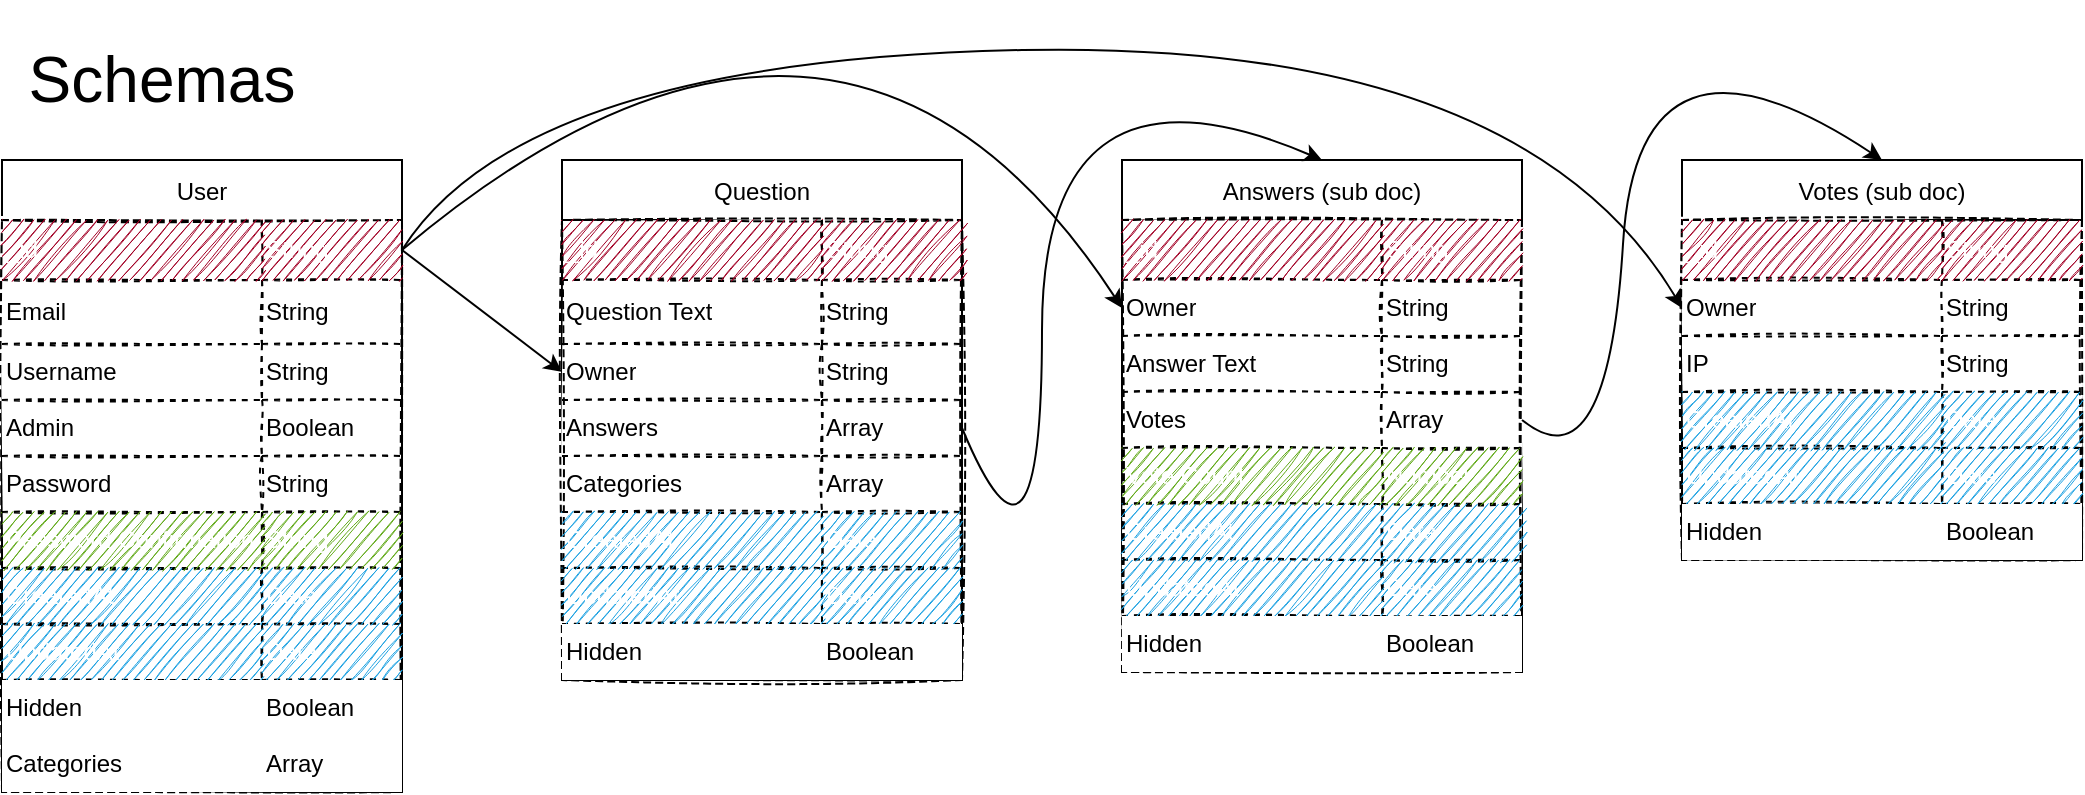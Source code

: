 <mxfile>
    <diagram id="OBr6cDBVOU-OUtQsWPw7" name="Page-1">
        <mxGraphModel dx="888" dy="507" grid="0" gridSize="10" guides="1" tooltips="1" connect="1" arrows="1" fold="1" page="0" pageScale="1" pageWidth="827" pageHeight="1169" math="0" shadow="0">
            <root>
                <mxCell id="0"/>
                <mxCell id="1" parent="0"/>
                <mxCell id="21" value="Schemas" style="text;html=1;strokeColor=none;fillColor=none;align=center;verticalAlign=middle;whiteSpace=wrap;rounded=0;shadow=0;glass=0;dashed=1;sketch=1;fontSize=32;" parent="1" vertex="1">
                    <mxGeometry width="160" height="80" as="geometry"/>
                </mxCell>
                <mxCell id="46" value="User" style="swimlane;fontStyle=0;childLayout=stackLayout;horizontal=1;startSize=30;horizontalStack=0;resizeParent=1;resizeParentMax=0;resizeLast=0;collapsible=1;marginBottom=0;" parent="1" vertex="1">
                    <mxGeometry y="80" width="200" height="316" as="geometry">
                        <mxRectangle y="80" width="60" height="30" as="alternateBounds"/>
                    </mxGeometry>
                </mxCell>
                <mxCell id="54" value="" style="shape=table;html=1;whiteSpace=wrap;startSize=0;container=1;collapsible=0;childLayout=tableLayout;rounded=0;shadow=0;glass=0;dashed=1;sketch=1;fontSize=20;align=left;" parent="46" vertex="1">
                    <mxGeometry y="30" width="200" height="286" as="geometry"/>
                </mxCell>
                <mxCell id="55" value="" style="shape=partialRectangle;html=1;whiteSpace=wrap;collapsible=0;dropTarget=0;pointerEvents=0;fillColor=none;top=0;left=0;bottom=0;right=0;points=[[0,0.5],[1,0.5]];portConstraint=eastwest;rounded=0;shadow=0;glass=0;dashed=1;sketch=1;fontSize=20;" parent="54" vertex="1">
                    <mxGeometry width="200" height="30" as="geometry"/>
                </mxCell>
                <mxCell id="56" value="_id" style="shape=partialRectangle;html=1;whiteSpace=wrap;connectable=0;fillColor=#a20025;top=0;left=0;bottom=0;right=0;overflow=hidden;pointerEvents=1;rounded=0;shadow=0;glass=0;dashed=1;sketch=1;fontSize=12;align=left;fontColor=#ffffff;strokeColor=#6F0000;" parent="55" vertex="1">
                    <mxGeometry width="130" height="30" as="geometry">
                        <mxRectangle width="130" height="30" as="alternateBounds"/>
                    </mxGeometry>
                </mxCell>
                <mxCell id="57" value="String" style="shape=partialRectangle;html=1;whiteSpace=wrap;connectable=0;fillColor=#a20025;top=0;left=0;bottom=0;right=0;overflow=hidden;pointerEvents=1;rounded=0;shadow=0;glass=0;dashed=1;sketch=1;fontSize=12;align=left;fontColor=#ffffff;strokeColor=#6F0000;" parent="55" vertex="1">
                    <mxGeometry x="130" width="70" height="30" as="geometry">
                        <mxRectangle width="70" height="30" as="alternateBounds"/>
                    </mxGeometry>
                </mxCell>
                <mxCell id="59" value="" style="shape=partialRectangle;html=1;whiteSpace=wrap;collapsible=0;dropTarget=0;pointerEvents=0;fillColor=none;top=0;left=0;bottom=0;right=0;points=[[0,0.5],[1,0.5]];portConstraint=eastwest;rounded=0;shadow=0;glass=0;dashed=1;sketch=1;fontSize=20;" parent="54" vertex="1">
                    <mxGeometry y="30" width="200" height="32" as="geometry"/>
                </mxCell>
                <mxCell id="60" value="Email" style="shape=partialRectangle;html=1;whiteSpace=wrap;connectable=0;fillColor=none;top=0;left=0;bottom=0;right=0;overflow=hidden;pointerEvents=1;rounded=0;shadow=0;glass=0;dashed=1;sketch=1;fontSize=12;align=left;" parent="59" vertex="1">
                    <mxGeometry width="130" height="32" as="geometry">
                        <mxRectangle width="130" height="32" as="alternateBounds"/>
                    </mxGeometry>
                </mxCell>
                <mxCell id="61" value="String" style="shape=partialRectangle;html=1;whiteSpace=wrap;connectable=0;fillColor=none;top=0;left=0;bottom=0;right=0;overflow=hidden;pointerEvents=1;rounded=0;shadow=0;glass=0;dashed=1;sketch=1;fontSize=12;align=left;" parent="59" vertex="1">
                    <mxGeometry x="130" width="70" height="32" as="geometry">
                        <mxRectangle width="70" height="32" as="alternateBounds"/>
                    </mxGeometry>
                </mxCell>
                <mxCell id="63" value="" style="shape=partialRectangle;html=1;whiteSpace=wrap;collapsible=0;dropTarget=0;pointerEvents=0;fillColor=none;top=0;left=0;bottom=0;right=0;points=[[0,0.5],[1,0.5]];portConstraint=eastwest;rounded=0;shadow=0;glass=0;dashed=1;sketch=1;fontSize=20;" parent="54" vertex="1">
                    <mxGeometry y="62" width="200" height="28" as="geometry"/>
                </mxCell>
                <mxCell id="64" value="Username" style="shape=partialRectangle;html=1;whiteSpace=wrap;connectable=0;fillColor=none;top=0;left=0;bottom=0;right=0;overflow=hidden;pointerEvents=1;rounded=0;shadow=0;glass=0;dashed=1;sketch=1;fontSize=12;align=left;" parent="63" vertex="1">
                    <mxGeometry width="130" height="28" as="geometry">
                        <mxRectangle width="130" height="28" as="alternateBounds"/>
                    </mxGeometry>
                </mxCell>
                <mxCell id="65" value="String" style="shape=partialRectangle;html=1;whiteSpace=wrap;connectable=0;fillColor=none;top=0;left=0;bottom=0;right=0;overflow=hidden;pointerEvents=1;rounded=0;shadow=0;glass=0;dashed=1;sketch=1;fontSize=12;align=left;" parent="63" vertex="1">
                    <mxGeometry x="130" width="70" height="28" as="geometry">
                        <mxRectangle width="70" height="28" as="alternateBounds"/>
                    </mxGeometry>
                </mxCell>
                <mxCell id="205" style="shape=partialRectangle;html=1;whiteSpace=wrap;collapsible=0;dropTarget=0;pointerEvents=0;fillColor=none;top=0;left=0;bottom=0;right=0;points=[[0,0.5],[1,0.5]];portConstraint=eastwest;rounded=0;shadow=0;glass=0;dashed=1;sketch=1;fontSize=20;" vertex="1" parent="54">
                    <mxGeometry y="90" width="200" height="28" as="geometry"/>
                </mxCell>
                <mxCell id="206" value="Admin" style="shape=partialRectangle;html=1;whiteSpace=wrap;connectable=0;fillColor=none;top=0;left=0;bottom=0;right=0;overflow=hidden;pointerEvents=1;rounded=0;shadow=0;glass=0;dashed=1;sketch=1;fontSize=12;align=left;" vertex="1" parent="205">
                    <mxGeometry width="130" height="28" as="geometry">
                        <mxRectangle width="130" height="28" as="alternateBounds"/>
                    </mxGeometry>
                </mxCell>
                <mxCell id="207" value="Boolean" style="shape=partialRectangle;html=1;whiteSpace=wrap;connectable=0;fillColor=none;top=0;left=0;bottom=0;right=0;overflow=hidden;pointerEvents=1;rounded=0;shadow=0;glass=0;dashed=1;sketch=1;fontSize=12;align=left;" vertex="1" parent="205">
                    <mxGeometry x="130" width="70" height="28" as="geometry">
                        <mxRectangle width="70" height="28" as="alternateBounds"/>
                    </mxGeometry>
                </mxCell>
                <mxCell id="99" style="shape=partialRectangle;html=1;whiteSpace=wrap;collapsible=0;dropTarget=0;pointerEvents=0;fillColor=none;top=0;left=0;bottom=0;right=0;points=[[0,0.5],[1,0.5]];portConstraint=eastwest;rounded=0;shadow=0;glass=0;dashed=1;sketch=1;fontSize=20;" parent="54" vertex="1">
                    <mxGeometry y="118" width="200" height="28" as="geometry"/>
                </mxCell>
                <mxCell id="100" value="Password" style="shape=partialRectangle;html=1;whiteSpace=wrap;connectable=0;fillColor=none;top=0;left=0;bottom=0;right=0;overflow=hidden;pointerEvents=1;rounded=0;shadow=0;glass=0;dashed=1;sketch=1;fontSize=12;align=left;" parent="99" vertex="1">
                    <mxGeometry width="130" height="28" as="geometry">
                        <mxRectangle width="130" height="28" as="alternateBounds"/>
                    </mxGeometry>
                </mxCell>
                <mxCell id="101" value="String" style="shape=partialRectangle;html=1;whiteSpace=wrap;connectable=0;fillColor=none;top=0;left=0;bottom=0;right=0;overflow=hidden;pointerEvents=1;rounded=0;shadow=0;glass=0;dashed=1;sketch=1;fontSize=12;align=left;" parent="99" vertex="1">
                    <mxGeometry x="130" width="70" height="28" as="geometry">
                        <mxRectangle width="70" height="28" as="alternateBounds"/>
                    </mxGeometry>
                </mxCell>
                <mxCell id="102" style="shape=partialRectangle;html=1;whiteSpace=wrap;collapsible=0;dropTarget=0;pointerEvents=0;fillColor=none;top=0;left=0;bottom=0;right=0;points=[[0,0.5],[1,0.5]];portConstraint=eastwest;rounded=0;shadow=0;glass=0;dashed=1;sketch=1;fontSize=20;" parent="54" vertex="1">
                    <mxGeometry y="146" width="200" height="28" as="geometry"/>
                </mxCell>
                <mxCell id="103" value="Password Confirmation" style="shape=partialRectangle;html=1;whiteSpace=wrap;connectable=0;fillColor=#60a917;top=0;left=0;bottom=0;right=0;overflow=hidden;pointerEvents=1;rounded=0;shadow=0;glass=0;dashed=1;sketch=1;fontSize=12;align=left;strokeColor=#2D7600;fontColor=#ffffff;" parent="102" vertex="1">
                    <mxGeometry width="130" height="28" as="geometry">
                        <mxRectangle width="130" height="28" as="alternateBounds"/>
                    </mxGeometry>
                </mxCell>
                <mxCell id="104" value="String" style="shape=partialRectangle;html=1;whiteSpace=wrap;connectable=0;fillColor=#60a917;top=0;left=0;bottom=0;right=0;overflow=hidden;pointerEvents=1;rounded=0;shadow=0;glass=0;dashed=1;sketch=1;fontSize=12;align=left;strokeColor=#2D7600;fontColor=#ffffff;" parent="102" vertex="1">
                    <mxGeometry x="130" width="70" height="28" as="geometry">
                        <mxRectangle width="70" height="28" as="alternateBounds"/>
                    </mxGeometry>
                </mxCell>
                <mxCell id="105" style="shape=partialRectangle;html=1;whiteSpace=wrap;collapsible=0;dropTarget=0;pointerEvents=0;fillColor=none;top=0;left=0;bottom=0;right=0;points=[[0,0.5],[1,0.5]];portConstraint=eastwest;rounded=0;shadow=0;glass=0;dashed=1;sketch=1;fontSize=20;" parent="54" vertex="1">
                    <mxGeometry y="174" width="200" height="28" as="geometry"/>
                </mxCell>
                <mxCell id="106" value="CreatedAt" style="shape=partialRectangle;html=1;whiteSpace=wrap;connectable=0;fillColor=#1ba1e2;top=0;left=0;bottom=0;right=0;overflow=hidden;pointerEvents=1;rounded=0;shadow=0;glass=0;dashed=1;sketch=1;fontSize=12;align=left;fontColor=#ffffff;strokeColor=#006EAF;" parent="105" vertex="1">
                    <mxGeometry width="130" height="28" as="geometry">
                        <mxRectangle width="130" height="28" as="alternateBounds"/>
                    </mxGeometry>
                </mxCell>
                <mxCell id="107" value="Date" style="shape=partialRectangle;html=1;whiteSpace=wrap;connectable=0;fillColor=#1ba1e2;top=0;left=0;bottom=0;right=0;overflow=hidden;pointerEvents=1;rounded=0;shadow=0;glass=0;dashed=1;sketch=1;fontSize=12;align=left;fontColor=#ffffff;strokeColor=#006EAF;" parent="105" vertex="1">
                    <mxGeometry x="130" width="70" height="28" as="geometry">
                        <mxRectangle width="70" height="28" as="alternateBounds"/>
                    </mxGeometry>
                </mxCell>
                <mxCell id="108" style="shape=partialRectangle;html=1;whiteSpace=wrap;collapsible=0;dropTarget=0;pointerEvents=0;fillColor=none;top=0;left=0;bottom=0;right=0;points=[[0,0.5],[1,0.5]];portConstraint=eastwest;rounded=0;shadow=0;glass=0;dashed=1;sketch=1;fontSize=20;" parent="54" vertex="1">
                    <mxGeometry y="202" width="200" height="28" as="geometry"/>
                </mxCell>
                <mxCell id="109" value="UpdatedAt" style="shape=partialRectangle;html=1;whiteSpace=wrap;connectable=0;fillColor=#1ba1e2;top=0;left=0;bottom=0;right=0;overflow=hidden;pointerEvents=1;rounded=0;shadow=0;glass=0;dashed=1;sketch=1;fontSize=12;align=left;fontColor=#ffffff;strokeColor=#006EAF;" parent="108" vertex="1">
                    <mxGeometry width="130" height="28" as="geometry">
                        <mxRectangle width="130" height="28" as="alternateBounds"/>
                    </mxGeometry>
                </mxCell>
                <mxCell id="110" value="Date" style="shape=partialRectangle;html=1;whiteSpace=wrap;connectable=0;fillColor=#1ba1e2;top=0;left=0;bottom=0;right=0;overflow=hidden;pointerEvents=1;rounded=0;shadow=0;glass=0;dashed=1;sketch=1;fontSize=12;align=left;fontColor=#ffffff;strokeColor=#006EAF;" parent="108" vertex="1">
                    <mxGeometry x="130" width="70" height="28" as="geometry">
                        <mxRectangle width="70" height="28" as="alternateBounds"/>
                    </mxGeometry>
                </mxCell>
                <mxCell id="208" style="shape=partialRectangle;html=1;whiteSpace=wrap;collapsible=0;dropTarget=0;pointerEvents=0;fillColor=none;top=0;left=0;bottom=0;right=0;points=[[0,0.5],[1,0.5]];portConstraint=eastwest;rounded=0;shadow=0;glass=0;dashed=1;sketch=1;fontSize=20;" vertex="1" parent="54">
                    <mxGeometry y="230" width="200" height="28" as="geometry"/>
                </mxCell>
                <mxCell id="209" value="Hidden" style="shape=partialRectangle;html=1;whiteSpace=wrap;connectable=0;top=0;left=0;bottom=0;right=0;overflow=hidden;pointerEvents=1;rounded=0;shadow=0;glass=0;dashed=1;sketch=0;fontSize=12;align=left;" vertex="1" parent="208">
                    <mxGeometry width="130" height="28" as="geometry">
                        <mxRectangle width="130" height="28" as="alternateBounds"/>
                    </mxGeometry>
                </mxCell>
                <mxCell id="210" value="Boolean" style="shape=partialRectangle;html=1;whiteSpace=wrap;connectable=0;top=0;left=0;bottom=0;right=0;overflow=hidden;pointerEvents=1;rounded=0;shadow=0;glass=0;dashed=1;sketch=0;fontSize=12;align=left;" vertex="1" parent="208">
                    <mxGeometry x="130" width="70" height="28" as="geometry">
                        <mxRectangle width="70" height="28" as="alternateBounds"/>
                    </mxGeometry>
                </mxCell>
                <mxCell id="220" style="shape=partialRectangle;html=1;whiteSpace=wrap;collapsible=0;dropTarget=0;pointerEvents=0;fillColor=none;top=0;left=0;bottom=0;right=0;points=[[0,0.5],[1,0.5]];portConstraint=eastwest;rounded=0;shadow=0;glass=0;dashed=1;sketch=1;fontSize=20;" vertex="1" parent="54">
                    <mxGeometry y="258" width="200" height="28" as="geometry"/>
                </mxCell>
                <mxCell id="221" value="Categories" style="shape=partialRectangle;html=1;whiteSpace=wrap;connectable=0;top=0;left=0;bottom=0;right=0;overflow=hidden;pointerEvents=1;rounded=0;shadow=0;glass=0;dashed=1;sketch=0;fontSize=12;align=left;" vertex="1" parent="220">
                    <mxGeometry width="130" height="28" as="geometry">
                        <mxRectangle width="130" height="28" as="alternateBounds"/>
                    </mxGeometry>
                </mxCell>
                <mxCell id="222" value="Array" style="shape=partialRectangle;html=1;whiteSpace=wrap;connectable=0;top=0;left=0;bottom=0;right=0;overflow=hidden;pointerEvents=1;rounded=0;shadow=0;glass=0;dashed=1;sketch=0;fontSize=12;align=left;" vertex="1" parent="220">
                    <mxGeometry x="130" width="70" height="28" as="geometry">
                        <mxRectangle width="70" height="28" as="alternateBounds"/>
                    </mxGeometry>
                </mxCell>
                <mxCell id="112" value="Question" style="swimlane;fontStyle=0;childLayout=stackLayout;horizontal=1;startSize=30;horizontalStack=0;resizeParent=1;resizeParentMax=0;resizeLast=0;collapsible=1;marginBottom=0;" parent="1" vertex="1">
                    <mxGeometry x="280" y="80" width="200" height="260" as="geometry">
                        <mxRectangle y="80" width="60" height="30" as="alternateBounds"/>
                    </mxGeometry>
                </mxCell>
                <mxCell id="113" value="" style="shape=table;html=1;whiteSpace=wrap;startSize=0;container=1;collapsible=0;childLayout=tableLayout;rounded=0;shadow=0;glass=0;dashed=1;sketch=1;fontSize=20;align=left;" parent="112" vertex="1">
                    <mxGeometry y="30" width="200" height="230" as="geometry"/>
                </mxCell>
                <mxCell id="114" value="" style="shape=partialRectangle;html=1;whiteSpace=wrap;collapsible=0;dropTarget=0;pointerEvents=0;fillColor=none;top=0;left=0;bottom=0;right=0;points=[[0,0.5],[1,0.5]];portConstraint=eastwest;rounded=0;shadow=0;glass=0;dashed=1;sketch=1;fontSize=20;" parent="113" vertex="1">
                    <mxGeometry width="200" height="30" as="geometry"/>
                </mxCell>
                <mxCell id="115" value="_id" style="shape=partialRectangle;html=1;whiteSpace=wrap;connectable=0;fillColor=#a20025;top=0;left=0;bottom=0;right=0;overflow=hidden;pointerEvents=1;rounded=0;shadow=0;glass=0;dashed=1;sketch=1;fontSize=12;align=left;fontColor=#ffffff;strokeColor=#6F0000;" parent="114" vertex="1">
                    <mxGeometry width="130" height="30" as="geometry">
                        <mxRectangle width="130" height="30" as="alternateBounds"/>
                    </mxGeometry>
                </mxCell>
                <mxCell id="116" value="String" style="shape=partialRectangle;html=1;whiteSpace=wrap;connectable=0;fillColor=#a20025;top=0;left=0;bottom=0;right=0;overflow=hidden;pointerEvents=1;rounded=0;shadow=0;glass=0;dashed=1;sketch=1;fontSize=12;align=left;fontColor=#ffffff;strokeColor=#6F0000;" parent="114" vertex="1">
                    <mxGeometry x="130" width="70" height="30" as="geometry">
                        <mxRectangle width="70" height="30" as="alternateBounds"/>
                    </mxGeometry>
                </mxCell>
                <mxCell id="117" value="" style="shape=partialRectangle;html=1;whiteSpace=wrap;collapsible=0;dropTarget=0;pointerEvents=0;fillColor=none;top=0;left=0;bottom=0;right=0;points=[[0,0.5],[1,0.5]];portConstraint=eastwest;rounded=0;shadow=0;glass=0;dashed=1;sketch=1;fontSize=20;" parent="113" vertex="1">
                    <mxGeometry y="30" width="200" height="32" as="geometry"/>
                </mxCell>
                <mxCell id="118" value="Question Text" style="shape=partialRectangle;html=1;whiteSpace=wrap;connectable=0;fillColor=none;top=0;left=0;bottom=0;right=0;overflow=hidden;pointerEvents=1;rounded=0;shadow=0;glass=0;dashed=1;sketch=1;fontSize=12;align=left;" parent="117" vertex="1">
                    <mxGeometry width="130" height="32" as="geometry">
                        <mxRectangle width="130" height="32" as="alternateBounds"/>
                    </mxGeometry>
                </mxCell>
                <mxCell id="119" value="String" style="shape=partialRectangle;html=1;whiteSpace=wrap;connectable=0;fillColor=none;top=0;left=0;bottom=0;right=0;overflow=hidden;pointerEvents=1;rounded=0;shadow=0;glass=0;dashed=1;sketch=1;fontSize=12;align=left;" parent="117" vertex="1">
                    <mxGeometry x="130" width="70" height="32" as="geometry">
                        <mxRectangle width="70" height="32" as="alternateBounds"/>
                    </mxGeometry>
                </mxCell>
                <mxCell id="120" value="" style="shape=partialRectangle;html=1;whiteSpace=wrap;collapsible=0;dropTarget=0;pointerEvents=0;fillColor=none;top=0;left=0;bottom=0;right=0;points=[[0,0.5],[1,0.5]];portConstraint=eastwest;rounded=0;shadow=0;glass=0;dashed=1;sketch=1;fontSize=20;" parent="113" vertex="1">
                    <mxGeometry y="62" width="200" height="28" as="geometry"/>
                </mxCell>
                <mxCell id="121" value="Owner" style="shape=partialRectangle;html=1;whiteSpace=wrap;connectable=0;fillColor=none;top=0;left=0;bottom=0;right=0;overflow=hidden;pointerEvents=1;rounded=0;shadow=0;glass=0;dashed=1;sketch=1;fontSize=12;align=left;" parent="120" vertex="1">
                    <mxGeometry width="130" height="28" as="geometry">
                        <mxRectangle width="130" height="28" as="alternateBounds"/>
                    </mxGeometry>
                </mxCell>
                <mxCell id="122" value="String" style="shape=partialRectangle;html=1;whiteSpace=wrap;connectable=0;fillColor=none;top=0;left=0;bottom=0;right=0;overflow=hidden;pointerEvents=1;rounded=0;shadow=0;glass=0;dashed=1;sketch=1;fontSize=12;align=left;" parent="120" vertex="1">
                    <mxGeometry x="130" width="70" height="28" as="geometry">
                        <mxRectangle width="70" height="28" as="alternateBounds"/>
                    </mxGeometry>
                </mxCell>
                <mxCell id="123" style="shape=partialRectangle;html=1;whiteSpace=wrap;collapsible=0;dropTarget=0;pointerEvents=0;fillColor=none;top=0;left=0;bottom=0;right=0;points=[[0,0.5],[1,0.5]];portConstraint=eastwest;rounded=0;shadow=0;glass=0;dashed=1;sketch=1;fontSize=20;" parent="113" vertex="1">
                    <mxGeometry y="90" width="200" height="28" as="geometry"/>
                </mxCell>
                <mxCell id="124" value="Answers" style="shape=partialRectangle;html=1;whiteSpace=wrap;connectable=0;fillColor=none;top=0;left=0;bottom=0;right=0;overflow=hidden;pointerEvents=1;rounded=0;shadow=0;glass=0;dashed=1;sketch=1;fontSize=12;align=left;" parent="123" vertex="1">
                    <mxGeometry width="130" height="28" as="geometry">
                        <mxRectangle width="130" height="28" as="alternateBounds"/>
                    </mxGeometry>
                </mxCell>
                <mxCell id="125" value="Array" style="shape=partialRectangle;html=1;whiteSpace=wrap;connectable=0;fillColor=none;top=0;left=0;bottom=0;right=0;overflow=hidden;pointerEvents=1;rounded=0;shadow=0;glass=0;dashed=1;sketch=1;fontSize=12;align=left;" parent="123" vertex="1">
                    <mxGeometry x="130" width="70" height="28" as="geometry">
                        <mxRectangle width="70" height="28" as="alternateBounds"/>
                    </mxGeometry>
                </mxCell>
                <mxCell id="199" style="shape=partialRectangle;html=1;whiteSpace=wrap;collapsible=0;dropTarget=0;pointerEvents=0;fillColor=none;top=0;left=0;bottom=0;right=0;points=[[0,0.5],[1,0.5]];portConstraint=eastwest;rounded=0;shadow=0;glass=0;dashed=1;sketch=1;fontSize=20;" vertex="1" parent="113">
                    <mxGeometry y="118" width="200" height="28" as="geometry"/>
                </mxCell>
                <mxCell id="200" value="Categories" style="shape=partialRectangle;html=1;whiteSpace=wrap;connectable=0;fillColor=none;top=0;left=0;bottom=0;right=0;overflow=hidden;pointerEvents=1;rounded=0;shadow=0;glass=0;dashed=1;sketch=1;fontSize=12;align=left;" vertex="1" parent="199">
                    <mxGeometry width="130" height="28" as="geometry">
                        <mxRectangle width="130" height="28" as="alternateBounds"/>
                    </mxGeometry>
                </mxCell>
                <mxCell id="201" value="Array" style="shape=partialRectangle;html=1;whiteSpace=wrap;connectable=0;fillColor=none;top=0;left=0;bottom=0;right=0;overflow=hidden;pointerEvents=1;rounded=0;shadow=0;glass=0;dashed=1;sketch=1;fontSize=12;align=left;" vertex="1" parent="199">
                    <mxGeometry x="130" width="70" height="28" as="geometry">
                        <mxRectangle width="70" height="28" as="alternateBounds"/>
                    </mxGeometry>
                </mxCell>
                <mxCell id="176" style="shape=partialRectangle;html=1;whiteSpace=wrap;collapsible=0;dropTarget=0;pointerEvents=0;fillColor=none;top=0;left=0;bottom=0;right=0;points=[[0,0.5],[1,0.5]];portConstraint=eastwest;rounded=0;shadow=0;glass=0;dashed=1;sketch=1;fontSize=20;" parent="113" vertex="1">
                    <mxGeometry y="146" width="200" height="28" as="geometry"/>
                </mxCell>
                <mxCell id="177" value="CreatedAt" style="shape=partialRectangle;html=1;whiteSpace=wrap;connectable=0;fillColor=#1ba1e2;top=0;left=0;bottom=0;right=0;overflow=hidden;pointerEvents=1;rounded=0;shadow=0;glass=0;dashed=1;sketch=1;fontSize=12;align=left;fontColor=#ffffff;strokeColor=#006EAF;" parent="176" vertex="1">
                    <mxGeometry width="130" height="28" as="geometry">
                        <mxRectangle width="130" height="28" as="alternateBounds"/>
                    </mxGeometry>
                </mxCell>
                <mxCell id="178" value="Date" style="shape=partialRectangle;html=1;whiteSpace=wrap;connectable=0;fillColor=#1ba1e2;top=0;left=0;bottom=0;right=0;overflow=hidden;pointerEvents=1;rounded=0;shadow=0;glass=0;dashed=1;sketch=1;fontSize=12;align=left;fontColor=#ffffff;strokeColor=#006EAF;" parent="176" vertex="1">
                    <mxGeometry x="130" width="70" height="28" as="geometry">
                        <mxRectangle width="70" height="28" as="alternateBounds"/>
                    </mxGeometry>
                </mxCell>
                <mxCell id="180" style="shape=partialRectangle;html=1;whiteSpace=wrap;collapsible=0;dropTarget=0;pointerEvents=0;fillColor=none;top=0;left=0;bottom=0;right=0;points=[[0,0.5],[1,0.5]];portConstraint=eastwest;rounded=0;shadow=0;glass=0;dashed=1;sketch=1;fontSize=20;" parent="113" vertex="1">
                    <mxGeometry y="174" width="200" height="28" as="geometry"/>
                </mxCell>
                <mxCell id="181" value="UpdatedAt" style="shape=partialRectangle;html=1;whiteSpace=wrap;connectable=0;fillColor=#1ba1e2;top=0;left=0;bottom=0;right=0;overflow=hidden;pointerEvents=1;rounded=0;shadow=0;glass=0;dashed=1;sketch=1;fontSize=12;align=left;fontColor=#ffffff;strokeColor=#006EAF;" parent="180" vertex="1">
                    <mxGeometry width="130" height="28" as="geometry">
                        <mxRectangle width="130" height="28" as="alternateBounds"/>
                    </mxGeometry>
                </mxCell>
                <mxCell id="182" value="Date" style="shape=partialRectangle;html=1;whiteSpace=wrap;connectable=0;fillColor=#1ba1e2;top=0;left=0;bottom=0;right=0;overflow=hidden;pointerEvents=1;rounded=0;shadow=0;glass=0;dashed=1;sketch=1;fontSize=12;align=left;fontColor=#ffffff;strokeColor=#006EAF;" parent="180" vertex="1">
                    <mxGeometry x="130" width="70" height="28" as="geometry">
                        <mxRectangle width="70" height="28" as="alternateBounds"/>
                    </mxGeometry>
                </mxCell>
                <mxCell id="211" style="shape=partialRectangle;html=1;whiteSpace=wrap;collapsible=0;dropTarget=0;pointerEvents=0;fillColor=none;top=0;left=0;bottom=0;right=0;points=[[0,0.5],[1,0.5]];portConstraint=eastwest;rounded=0;shadow=0;glass=0;dashed=1;sketch=1;fontSize=20;" vertex="1" parent="113">
                    <mxGeometry y="202" width="200" height="28" as="geometry"/>
                </mxCell>
                <mxCell id="212" value="Hidden" style="shape=partialRectangle;html=1;whiteSpace=wrap;connectable=0;top=0;left=0;bottom=0;right=0;overflow=hidden;pointerEvents=1;rounded=0;shadow=0;glass=0;dashed=1;sketch=0;fontSize=12;align=left;" vertex="1" parent="211">
                    <mxGeometry width="130" height="28" as="geometry">
                        <mxRectangle width="130" height="28" as="alternateBounds"/>
                    </mxGeometry>
                </mxCell>
                <mxCell id="213" value="Boolean" style="shape=partialRectangle;html=1;whiteSpace=wrap;connectable=0;top=0;left=0;bottom=0;right=0;overflow=hidden;pointerEvents=1;rounded=0;shadow=0;glass=0;dashed=1;sketch=0;fontSize=12;align=left;" vertex="1" parent="211">
                    <mxGeometry x="130" width="70" height="28" as="geometry">
                        <mxRectangle width="70" height="28" as="alternateBounds"/>
                    </mxGeometry>
                </mxCell>
                <mxCell id="135" value="" style="endArrow=classic;html=1;fontSize=12;fontColor=#FFFFFF;exitX=1;exitY=0.5;exitDx=0;exitDy=0;entryX=0;entryY=0.5;entryDx=0;entryDy=0;" parent="1" source="55" target="120" edge="1">
                    <mxGeometry width="50" height="50" relative="1" as="geometry">
                        <mxPoint x="370" y="320" as="sourcePoint"/>
                        <mxPoint x="420" y="270" as="targetPoint"/>
                    </mxGeometry>
                </mxCell>
                <mxCell id="136" value="Answers (sub doc)" style="swimlane;fontStyle=0;childLayout=stackLayout;horizontal=1;startSize=30;horizontalStack=0;resizeParent=1;resizeParentMax=0;resizeLast=0;collapsible=1;marginBottom=0;" parent="1" vertex="1">
                    <mxGeometry x="560" y="80" width="200" height="256" as="geometry">
                        <mxRectangle y="80" width="60" height="30" as="alternateBounds"/>
                    </mxGeometry>
                </mxCell>
                <mxCell id="137" value="" style="shape=table;html=1;whiteSpace=wrap;startSize=0;container=1;collapsible=0;childLayout=tableLayout;rounded=0;shadow=0;glass=0;dashed=1;sketch=1;fontSize=20;align=left;" parent="136" vertex="1">
                    <mxGeometry y="30" width="200" height="226" as="geometry"/>
                </mxCell>
                <mxCell id="138" value="" style="shape=partialRectangle;html=1;whiteSpace=wrap;collapsible=0;dropTarget=0;pointerEvents=0;fillColor=none;top=0;left=0;bottom=0;right=0;points=[[0,0.5],[1,0.5]];portConstraint=eastwest;rounded=0;shadow=0;glass=0;dashed=1;sketch=1;fontSize=20;" parent="137" vertex="1">
                    <mxGeometry width="200" height="30" as="geometry"/>
                </mxCell>
                <mxCell id="139" value="_id" style="shape=partialRectangle;html=1;whiteSpace=wrap;connectable=0;fillColor=#a20025;top=0;left=0;bottom=0;right=0;overflow=hidden;pointerEvents=1;rounded=0;shadow=0;glass=0;dashed=1;sketch=1;fontSize=12;align=left;fontColor=#ffffff;strokeColor=#6F0000;" parent="138" vertex="1">
                    <mxGeometry width="130" height="30" as="geometry">
                        <mxRectangle width="130" height="30" as="alternateBounds"/>
                    </mxGeometry>
                </mxCell>
                <mxCell id="140" value="String" style="shape=partialRectangle;html=1;whiteSpace=wrap;connectable=0;fillColor=#a20025;top=0;left=0;bottom=0;right=0;overflow=hidden;pointerEvents=1;rounded=0;shadow=0;glass=0;dashed=1;sketch=1;fontSize=12;align=left;fontColor=#ffffff;strokeColor=#6F0000;" parent="138" vertex="1">
                    <mxGeometry x="130" width="70" height="30" as="geometry">
                        <mxRectangle width="70" height="30" as="alternateBounds"/>
                    </mxGeometry>
                </mxCell>
                <mxCell id="144" value="" style="shape=partialRectangle;html=1;whiteSpace=wrap;collapsible=0;dropTarget=0;pointerEvents=0;fillColor=none;top=0;left=0;bottom=0;right=0;points=[[0,0.5],[1,0.5]];portConstraint=eastwest;rounded=0;shadow=0;glass=0;dashed=1;sketch=1;fontSize=20;" parent="137" vertex="1">
                    <mxGeometry y="30" width="200" height="28" as="geometry"/>
                </mxCell>
                <mxCell id="145" value="Owner" style="shape=partialRectangle;html=1;whiteSpace=wrap;connectable=0;fillColor=none;top=0;left=0;bottom=0;right=0;overflow=hidden;pointerEvents=1;rounded=0;shadow=0;glass=0;dashed=1;sketch=1;fontSize=12;align=left;" parent="144" vertex="1">
                    <mxGeometry width="130" height="28" as="geometry">
                        <mxRectangle width="130" height="28" as="alternateBounds"/>
                    </mxGeometry>
                </mxCell>
                <mxCell id="146" value="String" style="shape=partialRectangle;html=1;whiteSpace=wrap;connectable=0;fillColor=none;top=0;left=0;bottom=0;right=0;overflow=hidden;pointerEvents=1;rounded=0;shadow=0;glass=0;dashed=1;sketch=1;fontSize=12;align=left;" parent="144" vertex="1">
                    <mxGeometry x="130" width="70" height="28" as="geometry">
                        <mxRectangle width="70" height="28" as="alternateBounds"/>
                    </mxGeometry>
                </mxCell>
                <mxCell id="147" style="shape=partialRectangle;html=1;whiteSpace=wrap;collapsible=0;dropTarget=0;pointerEvents=0;fillColor=none;top=0;left=0;bottom=0;right=0;points=[[0,0.5],[1,0.5]];portConstraint=eastwest;rounded=0;shadow=0;glass=0;dashed=1;sketch=1;fontSize=20;" parent="137" vertex="1">
                    <mxGeometry y="58" width="200" height="28" as="geometry"/>
                </mxCell>
                <mxCell id="148" value="Answer Text" style="shape=partialRectangle;html=1;whiteSpace=wrap;connectable=0;fillColor=none;top=0;left=0;bottom=0;right=0;overflow=hidden;pointerEvents=1;rounded=0;shadow=0;glass=0;dashed=1;sketch=1;fontSize=12;align=left;" parent="147" vertex="1">
                    <mxGeometry width="130" height="28" as="geometry">
                        <mxRectangle width="130" height="28" as="alternateBounds"/>
                    </mxGeometry>
                </mxCell>
                <mxCell id="149" value="String" style="shape=partialRectangle;html=1;whiteSpace=wrap;connectable=0;fillColor=none;top=0;left=0;bottom=0;right=0;overflow=hidden;pointerEvents=1;rounded=0;shadow=0;glass=0;dashed=1;sketch=1;fontSize=12;align=left;" parent="147" vertex="1">
                    <mxGeometry x="130" width="70" height="28" as="geometry">
                        <mxRectangle width="70" height="28" as="alternateBounds"/>
                    </mxGeometry>
                </mxCell>
                <mxCell id="155" style="shape=partialRectangle;html=1;whiteSpace=wrap;collapsible=0;dropTarget=0;pointerEvents=0;fillColor=none;top=0;left=0;bottom=0;right=0;points=[[0,0.5],[1,0.5]];portConstraint=eastwest;rounded=0;shadow=0;glass=0;dashed=1;sketch=1;fontSize=20;" parent="137" vertex="1">
                    <mxGeometry y="86" width="200" height="28" as="geometry"/>
                </mxCell>
                <mxCell id="156" value="Votes" style="shape=partialRectangle;html=1;whiteSpace=wrap;connectable=0;fillColor=none;top=0;left=0;bottom=0;right=0;overflow=hidden;pointerEvents=1;rounded=0;shadow=0;glass=0;dashed=1;sketch=1;fontSize=12;align=left;" parent="155" vertex="1">
                    <mxGeometry width="130" height="28" as="geometry">
                        <mxRectangle width="130" height="28" as="alternateBounds"/>
                    </mxGeometry>
                </mxCell>
                <mxCell id="157" value="Array" style="shape=partialRectangle;html=1;whiteSpace=wrap;connectable=0;fillColor=none;top=0;left=0;bottom=0;right=0;overflow=hidden;pointerEvents=1;rounded=0;shadow=0;glass=0;dashed=1;sketch=1;fontSize=12;align=left;" parent="155" vertex="1">
                    <mxGeometry x="130" width="70" height="28" as="geometry">
                        <mxRectangle width="70" height="28" as="alternateBounds"/>
                    </mxGeometry>
                </mxCell>
                <mxCell id="173" style="shape=partialRectangle;html=1;whiteSpace=wrap;collapsible=0;dropTarget=0;pointerEvents=0;fillColor=none;top=0;left=0;bottom=0;right=0;points=[[0,0.5],[1,0.5]];portConstraint=eastwest;rounded=0;shadow=0;glass=0;dashed=1;sketch=1;fontSize=20;" parent="137" vertex="1">
                    <mxGeometry y="114" width="200" height="28" as="geometry"/>
                </mxCell>
                <mxCell id="174" value="Vote Count" style="shape=partialRectangle;html=1;whiteSpace=wrap;connectable=0;fillColor=#60a917;top=0;left=0;bottom=0;right=0;overflow=hidden;pointerEvents=1;rounded=0;shadow=0;glass=0;dashed=1;sketch=1;fontSize=12;align=left;fontColor=#ffffff;strokeColor=#2D7600;" parent="173" vertex="1">
                    <mxGeometry width="130" height="28" as="geometry">
                        <mxRectangle width="130" height="28" as="alternateBounds"/>
                    </mxGeometry>
                </mxCell>
                <mxCell id="175" value="Number" style="shape=partialRectangle;html=1;whiteSpace=wrap;connectable=0;fillColor=#60a917;top=0;left=0;bottom=0;right=0;overflow=hidden;pointerEvents=1;rounded=0;shadow=0;glass=0;dashed=1;sketch=1;fontSize=12;align=left;fontColor=#ffffff;strokeColor=#2D7600;" parent="173" vertex="1">
                    <mxGeometry x="130" width="70" height="28" as="geometry">
                        <mxRectangle width="70" height="28" as="alternateBounds"/>
                    </mxGeometry>
                </mxCell>
                <mxCell id="187" style="shape=partialRectangle;html=1;whiteSpace=wrap;collapsible=0;dropTarget=0;pointerEvents=0;fillColor=none;top=0;left=0;bottom=0;right=0;points=[[0,0.5],[1,0.5]];portConstraint=eastwest;rounded=0;shadow=0;glass=0;dashed=1;sketch=1;fontSize=20;" parent="137" vertex="1">
                    <mxGeometry y="142" width="200" height="28" as="geometry"/>
                </mxCell>
                <mxCell id="188" value="CreatedAt" style="shape=partialRectangle;html=1;whiteSpace=wrap;connectable=0;fillColor=#1ba1e2;top=0;left=0;bottom=0;right=0;overflow=hidden;pointerEvents=1;rounded=0;shadow=0;glass=0;dashed=1;sketch=1;fontSize=12;align=left;fontColor=#ffffff;strokeColor=#006EAF;" parent="187" vertex="1">
                    <mxGeometry width="130" height="28" as="geometry">
                        <mxRectangle width="130" height="28" as="alternateBounds"/>
                    </mxGeometry>
                </mxCell>
                <mxCell id="189" value="Date" style="shape=partialRectangle;html=1;whiteSpace=wrap;connectable=0;fillColor=#1ba1e2;top=0;left=0;bottom=0;right=0;overflow=hidden;pointerEvents=1;rounded=0;shadow=0;glass=0;dashed=1;sketch=1;fontSize=12;align=left;fontColor=#ffffff;strokeColor=#006EAF;" parent="187" vertex="1">
                    <mxGeometry x="130" width="70" height="28" as="geometry">
                        <mxRectangle width="70" height="28" as="alternateBounds"/>
                    </mxGeometry>
                </mxCell>
                <mxCell id="184" style="shape=partialRectangle;html=1;whiteSpace=wrap;collapsible=0;dropTarget=0;pointerEvents=0;fillColor=none;top=0;left=0;bottom=0;right=0;points=[[0,0.5],[1,0.5]];portConstraint=eastwest;rounded=0;shadow=0;glass=0;dashed=1;sketch=1;fontSize=20;" parent="137" vertex="1">
                    <mxGeometry y="170" width="200" height="28" as="geometry"/>
                </mxCell>
                <mxCell id="185" value="UpdatedAt" style="shape=partialRectangle;html=1;whiteSpace=wrap;connectable=0;fillColor=#1ba1e2;top=0;left=0;bottom=0;right=0;overflow=hidden;pointerEvents=1;rounded=0;shadow=0;glass=0;dashed=1;sketch=1;fontSize=12;align=left;fontColor=#ffffff;strokeColor=#006EAF;" parent="184" vertex="1">
                    <mxGeometry width="130" height="28" as="geometry">
                        <mxRectangle width="130" height="28" as="alternateBounds"/>
                    </mxGeometry>
                </mxCell>
                <mxCell id="186" value="Date" style="shape=partialRectangle;html=1;whiteSpace=wrap;connectable=0;fillColor=#1ba1e2;top=0;left=0;bottom=0;right=0;overflow=hidden;pointerEvents=1;rounded=0;shadow=0;glass=0;dashed=1;sketch=1;fontSize=12;align=left;fontColor=#ffffff;strokeColor=#006EAF;" parent="184" vertex="1">
                    <mxGeometry x="130" width="70" height="28" as="geometry">
                        <mxRectangle width="70" height="28" as="alternateBounds"/>
                    </mxGeometry>
                </mxCell>
                <mxCell id="214" style="shape=partialRectangle;html=1;whiteSpace=wrap;collapsible=0;dropTarget=0;pointerEvents=0;fillColor=none;top=0;left=0;bottom=0;right=0;points=[[0,0.5],[1,0.5]];portConstraint=eastwest;rounded=0;shadow=0;glass=0;dashed=1;sketch=1;fontSize=20;" vertex="1" parent="137">
                    <mxGeometry y="198" width="200" height="28" as="geometry"/>
                </mxCell>
                <mxCell id="215" value="Hidden" style="shape=partialRectangle;html=1;whiteSpace=wrap;connectable=0;top=0;left=0;bottom=0;right=0;overflow=hidden;pointerEvents=1;rounded=0;shadow=0;glass=0;dashed=1;sketch=0;fontSize=12;align=left;" vertex="1" parent="214">
                    <mxGeometry width="130" height="28" as="geometry">
                        <mxRectangle width="130" height="28" as="alternateBounds"/>
                    </mxGeometry>
                </mxCell>
                <mxCell id="216" value="Boolean" style="shape=partialRectangle;html=1;whiteSpace=wrap;connectable=0;top=0;left=0;bottom=0;right=0;overflow=hidden;pointerEvents=1;rounded=0;shadow=0;glass=0;dashed=1;sketch=0;fontSize=12;align=left;" vertex="1" parent="214">
                    <mxGeometry x="130" width="70" height="28" as="geometry">
                        <mxRectangle width="70" height="28" as="alternateBounds"/>
                    </mxGeometry>
                </mxCell>
                <mxCell id="150" value="" style="curved=1;endArrow=classic;html=1;fontSize=12;fontColor=#FFFFFF;exitX=1;exitY=0.5;exitDx=0;exitDy=0;entryX=0;entryY=0.5;entryDx=0;entryDy=0;" parent="1" source="55" target="144" edge="1">
                    <mxGeometry width="50" height="50" relative="1" as="geometry">
                        <mxPoint x="370" y="320" as="sourcePoint"/>
                        <mxPoint x="420" y="270" as="targetPoint"/>
                        <Array as="points">
                            <mxPoint x="420" y="-60"/>
                        </Array>
                    </mxGeometry>
                </mxCell>
                <mxCell id="158" value="Votes (sub doc)" style="swimlane;fontStyle=0;childLayout=stackLayout;horizontal=1;startSize=30;horizontalStack=0;resizeParent=1;resizeParentMax=0;resizeLast=0;collapsible=1;marginBottom=0;" parent="1" vertex="1">
                    <mxGeometry x="840" y="80" width="200" height="200" as="geometry">
                        <mxRectangle y="80" width="60" height="30" as="alternateBounds"/>
                    </mxGeometry>
                </mxCell>
                <mxCell id="159" value="" style="shape=table;html=1;whiteSpace=wrap;startSize=0;container=1;collapsible=0;childLayout=tableLayout;rounded=0;shadow=0;glass=0;dashed=1;sketch=1;fontSize=20;align=left;" parent="158" vertex="1">
                    <mxGeometry y="30" width="200" height="170" as="geometry"/>
                </mxCell>
                <mxCell id="160" value="" style="shape=partialRectangle;html=1;whiteSpace=wrap;collapsible=0;dropTarget=0;pointerEvents=0;fillColor=none;top=0;left=0;bottom=0;right=0;points=[[0,0.5],[1,0.5]];portConstraint=eastwest;rounded=0;shadow=0;glass=0;dashed=1;sketch=1;fontSize=20;" parent="159" vertex="1">
                    <mxGeometry width="200" height="30" as="geometry"/>
                </mxCell>
                <mxCell id="161" value="_id" style="shape=partialRectangle;html=1;whiteSpace=wrap;connectable=0;fillColor=#a20025;top=0;left=0;bottom=0;right=0;overflow=hidden;pointerEvents=1;rounded=0;shadow=0;glass=0;dashed=1;sketch=1;fontSize=12;align=left;fontColor=#ffffff;strokeColor=#6F0000;" parent="160" vertex="1">
                    <mxGeometry width="130" height="30" as="geometry">
                        <mxRectangle width="130" height="30" as="alternateBounds"/>
                    </mxGeometry>
                </mxCell>
                <mxCell id="162" value="String" style="shape=partialRectangle;html=1;whiteSpace=wrap;connectable=0;fillColor=#a20025;top=0;left=0;bottom=0;right=0;overflow=hidden;pointerEvents=1;rounded=0;shadow=0;glass=0;dashed=1;sketch=1;fontSize=12;align=left;fontColor=#ffffff;strokeColor=#6F0000;" parent="160" vertex="1">
                    <mxGeometry x="130" width="70" height="30" as="geometry">
                        <mxRectangle width="70" height="30" as="alternateBounds"/>
                    </mxGeometry>
                </mxCell>
                <mxCell id="163" value="" style="shape=partialRectangle;html=1;whiteSpace=wrap;collapsible=0;dropTarget=0;pointerEvents=0;fillColor=none;top=0;left=0;bottom=0;right=0;points=[[0,0.5],[1,0.5]];portConstraint=eastwest;rounded=0;shadow=0;glass=0;dashed=1;sketch=1;fontSize=20;" parent="159" vertex="1">
                    <mxGeometry y="30" width="200" height="28" as="geometry"/>
                </mxCell>
                <mxCell id="164" value="Owner" style="shape=partialRectangle;html=1;whiteSpace=wrap;connectable=0;fillColor=none;top=0;left=0;bottom=0;right=0;overflow=hidden;pointerEvents=1;rounded=0;shadow=0;glass=0;dashed=1;sketch=1;fontSize=12;align=left;" parent="163" vertex="1">
                    <mxGeometry width="130" height="28" as="geometry">
                        <mxRectangle width="130" height="28" as="alternateBounds"/>
                    </mxGeometry>
                </mxCell>
                <mxCell id="165" value="String" style="shape=partialRectangle;html=1;whiteSpace=wrap;connectable=0;fillColor=none;top=0;left=0;bottom=0;right=0;overflow=hidden;pointerEvents=1;rounded=0;shadow=0;glass=0;dashed=1;sketch=1;fontSize=12;align=left;" parent="163" vertex="1">
                    <mxGeometry x="130" width="70" height="28" as="geometry">
                        <mxRectangle width="70" height="28" as="alternateBounds"/>
                    </mxGeometry>
                </mxCell>
                <mxCell id="166" style="shape=partialRectangle;html=1;whiteSpace=wrap;collapsible=0;dropTarget=0;pointerEvents=0;fillColor=none;top=0;left=0;bottom=0;right=0;points=[[0,0.5],[1,0.5]];portConstraint=eastwest;rounded=0;shadow=0;glass=0;dashed=1;sketch=1;fontSize=20;" parent="159" vertex="1">
                    <mxGeometry y="58" width="200" height="28" as="geometry"/>
                </mxCell>
                <mxCell id="167" value="IP" style="shape=partialRectangle;html=1;whiteSpace=wrap;connectable=0;fillColor=none;top=0;left=0;bottom=0;right=0;overflow=hidden;pointerEvents=1;rounded=0;shadow=0;glass=0;dashed=1;sketch=1;fontSize=12;align=left;" parent="166" vertex="1">
                    <mxGeometry width="130" height="28" as="geometry">
                        <mxRectangle width="130" height="28" as="alternateBounds"/>
                    </mxGeometry>
                </mxCell>
                <mxCell id="168" value="String" style="shape=partialRectangle;html=1;whiteSpace=wrap;connectable=0;fillColor=none;top=0;left=0;bottom=0;right=0;overflow=hidden;pointerEvents=1;rounded=0;shadow=0;glass=0;dashed=1;sketch=1;fontSize=12;align=left;" parent="166" vertex="1">
                    <mxGeometry x="130" width="70" height="28" as="geometry">
                        <mxRectangle width="70" height="28" as="alternateBounds"/>
                    </mxGeometry>
                </mxCell>
                <mxCell id="196" style="shape=partialRectangle;html=1;whiteSpace=wrap;collapsible=0;dropTarget=0;pointerEvents=0;fillColor=none;top=0;left=0;bottom=0;right=0;points=[[0,0.5],[1,0.5]];portConstraint=eastwest;rounded=0;shadow=0;glass=0;dashed=1;sketch=1;fontSize=20;" parent="159" vertex="1">
                    <mxGeometry y="86" width="200" height="28" as="geometry"/>
                </mxCell>
                <mxCell id="197" value="CreatedAt" style="shape=partialRectangle;html=1;whiteSpace=wrap;connectable=0;fillColor=#1ba1e2;top=0;left=0;bottom=0;right=0;overflow=hidden;pointerEvents=1;rounded=0;shadow=0;glass=0;dashed=1;sketch=1;fontSize=12;align=left;fontColor=#ffffff;strokeColor=#006EAF;" parent="196" vertex="1">
                    <mxGeometry width="130" height="28" as="geometry">
                        <mxRectangle width="130" height="28" as="alternateBounds"/>
                    </mxGeometry>
                </mxCell>
                <mxCell id="198" value="Date" style="shape=partialRectangle;html=1;whiteSpace=wrap;connectable=0;fillColor=#1ba1e2;top=0;left=0;bottom=0;right=0;overflow=hidden;pointerEvents=1;rounded=0;shadow=0;glass=0;dashed=1;sketch=1;fontSize=12;align=left;fontColor=#ffffff;strokeColor=#006EAF;" parent="196" vertex="1">
                    <mxGeometry x="130" width="70" height="28" as="geometry">
                        <mxRectangle width="70" height="28" as="alternateBounds"/>
                    </mxGeometry>
                </mxCell>
                <mxCell id="193" style="shape=partialRectangle;html=1;whiteSpace=wrap;collapsible=0;dropTarget=0;pointerEvents=0;fillColor=none;top=0;left=0;bottom=0;right=0;points=[[0,0.5],[1,0.5]];portConstraint=eastwest;rounded=0;shadow=0;glass=0;dashed=1;sketch=1;fontSize=20;" parent="159" vertex="1">
                    <mxGeometry y="114" width="200" height="28" as="geometry"/>
                </mxCell>
                <mxCell id="194" value="UpdatedAt" style="shape=partialRectangle;html=1;whiteSpace=wrap;connectable=0;fillColor=#1ba1e2;top=0;left=0;bottom=0;right=0;overflow=hidden;pointerEvents=1;rounded=0;shadow=0;glass=0;dashed=1;sketch=1;fontSize=12;align=left;fontColor=#ffffff;strokeColor=#006EAF;" parent="193" vertex="1">
                    <mxGeometry width="130" height="28" as="geometry">
                        <mxRectangle width="130" height="28" as="alternateBounds"/>
                    </mxGeometry>
                </mxCell>
                <mxCell id="195" value="Date" style="shape=partialRectangle;html=1;whiteSpace=wrap;connectable=0;fillColor=#1ba1e2;top=0;left=0;bottom=0;right=0;overflow=hidden;pointerEvents=1;rounded=0;shadow=0;glass=0;dashed=1;sketch=1;fontSize=12;align=left;fontColor=#ffffff;strokeColor=#006EAF;" parent="193" vertex="1">
                    <mxGeometry x="130" width="70" height="28" as="geometry">
                        <mxRectangle width="70" height="28" as="alternateBounds"/>
                    </mxGeometry>
                </mxCell>
                <mxCell id="217" style="shape=partialRectangle;html=1;whiteSpace=wrap;collapsible=0;dropTarget=0;pointerEvents=0;fillColor=none;top=0;left=0;bottom=0;right=0;points=[[0,0.5],[1,0.5]];portConstraint=eastwest;rounded=0;shadow=0;glass=0;dashed=1;sketch=1;fontSize=20;" vertex="1" parent="159">
                    <mxGeometry y="142" width="200" height="28" as="geometry"/>
                </mxCell>
                <mxCell id="218" value="Hidden" style="shape=partialRectangle;html=1;whiteSpace=wrap;connectable=0;top=0;left=0;bottom=0;right=0;overflow=hidden;pointerEvents=1;rounded=0;shadow=0;glass=0;dashed=1;sketch=0;fontSize=12;align=left;" vertex="1" parent="217">
                    <mxGeometry width="130" height="28" as="geometry">
                        <mxRectangle width="130" height="28" as="alternateBounds"/>
                    </mxGeometry>
                </mxCell>
                <mxCell id="219" value="Boolean" style="shape=partialRectangle;html=1;whiteSpace=wrap;connectable=0;top=0;left=0;bottom=0;right=0;overflow=hidden;pointerEvents=1;rounded=0;shadow=0;glass=0;dashed=1;sketch=0;fontSize=12;align=left;" vertex="1" parent="217">
                    <mxGeometry x="130" width="70" height="28" as="geometry">
                        <mxRectangle width="70" height="28" as="alternateBounds"/>
                    </mxGeometry>
                </mxCell>
                <mxCell id="172" value="" style="curved=1;endArrow=classic;html=1;fontSize=12;fontColor=#FFFFFF;exitX=1;exitY=0.5;exitDx=0;exitDy=0;entryX=0;entryY=0.5;entryDx=0;entryDy=0;" parent="1" source="55" target="163" edge="1">
                    <mxGeometry width="50" height="50" relative="1" as="geometry">
                        <mxPoint x="370" y="270" as="sourcePoint"/>
                        <mxPoint x="420" y="220" as="targetPoint"/>
                        <Array as="points">
                            <mxPoint x="260" y="30"/>
                            <mxPoint x="760" y="20"/>
                        </Array>
                    </mxGeometry>
                </mxCell>
                <mxCell id="183" value="" style="curved=1;endArrow=classic;html=1;fontSize=12;fontColor=#FFFFFF;exitX=1;exitY=0.5;exitDx=0;exitDy=0;entryX=0.5;entryY=0;entryDx=0;entryDy=0;" parent="1" source="123" target="136" edge="1">
                    <mxGeometry width="50" height="50" relative="1" as="geometry">
                        <mxPoint x="370" y="310" as="sourcePoint"/>
                        <mxPoint x="420" y="260" as="targetPoint"/>
                        <Array as="points">
                            <mxPoint x="520" y="310"/>
                            <mxPoint x="520" y="20"/>
                        </Array>
                    </mxGeometry>
                </mxCell>
                <mxCell id="192" value="" style="curved=1;endArrow=classic;html=1;fontSize=12;fontColor=#FFFFFF;entryX=0.5;entryY=0;entryDx=0;entryDy=0;exitX=1;exitY=0.5;exitDx=0;exitDy=0;" parent="1" source="155" target="158" edge="1">
                    <mxGeometry width="50" height="50" relative="1" as="geometry">
                        <mxPoint x="682" y="245" as="sourcePoint"/>
                        <mxPoint x="732" y="195" as="targetPoint"/>
                        <Array as="points">
                            <mxPoint x="803" y="245"/>
                            <mxPoint x="818" y="-1"/>
                        </Array>
                    </mxGeometry>
                </mxCell>
            </root>
        </mxGraphModel>
    </diagram>
</mxfile>